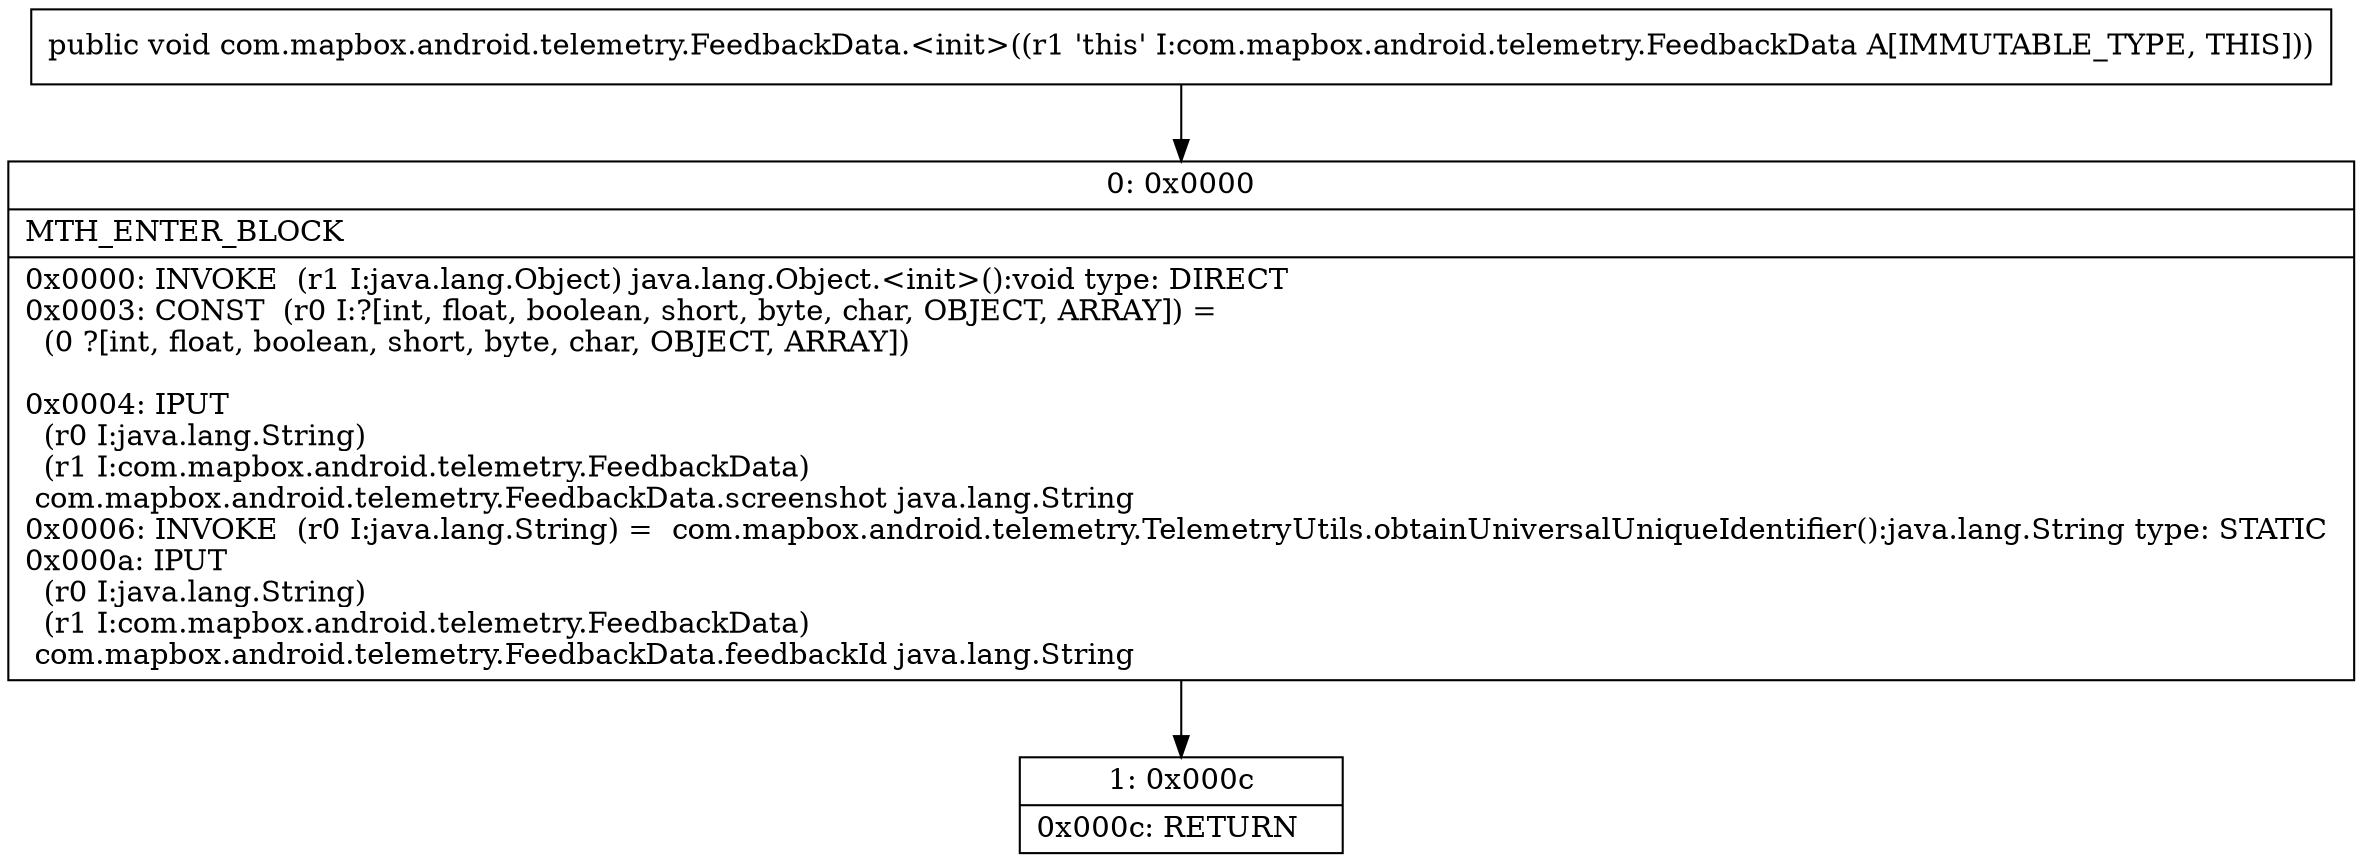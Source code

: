 digraph "CFG forcom.mapbox.android.telemetry.FeedbackData.\<init\>()V" {
Node_0 [shape=record,label="{0\:\ 0x0000|MTH_ENTER_BLOCK\l|0x0000: INVOKE  (r1 I:java.lang.Object) java.lang.Object.\<init\>():void type: DIRECT \l0x0003: CONST  (r0 I:?[int, float, boolean, short, byte, char, OBJECT, ARRAY]) = \l  (0 ?[int, float, boolean, short, byte, char, OBJECT, ARRAY])\l \l0x0004: IPUT  \l  (r0 I:java.lang.String)\l  (r1 I:com.mapbox.android.telemetry.FeedbackData)\l com.mapbox.android.telemetry.FeedbackData.screenshot java.lang.String \l0x0006: INVOKE  (r0 I:java.lang.String) =  com.mapbox.android.telemetry.TelemetryUtils.obtainUniversalUniqueIdentifier():java.lang.String type: STATIC \l0x000a: IPUT  \l  (r0 I:java.lang.String)\l  (r1 I:com.mapbox.android.telemetry.FeedbackData)\l com.mapbox.android.telemetry.FeedbackData.feedbackId java.lang.String \l}"];
Node_1 [shape=record,label="{1\:\ 0x000c|0x000c: RETURN   \l}"];
MethodNode[shape=record,label="{public void com.mapbox.android.telemetry.FeedbackData.\<init\>((r1 'this' I:com.mapbox.android.telemetry.FeedbackData A[IMMUTABLE_TYPE, THIS])) }"];
MethodNode -> Node_0;
Node_0 -> Node_1;
}

